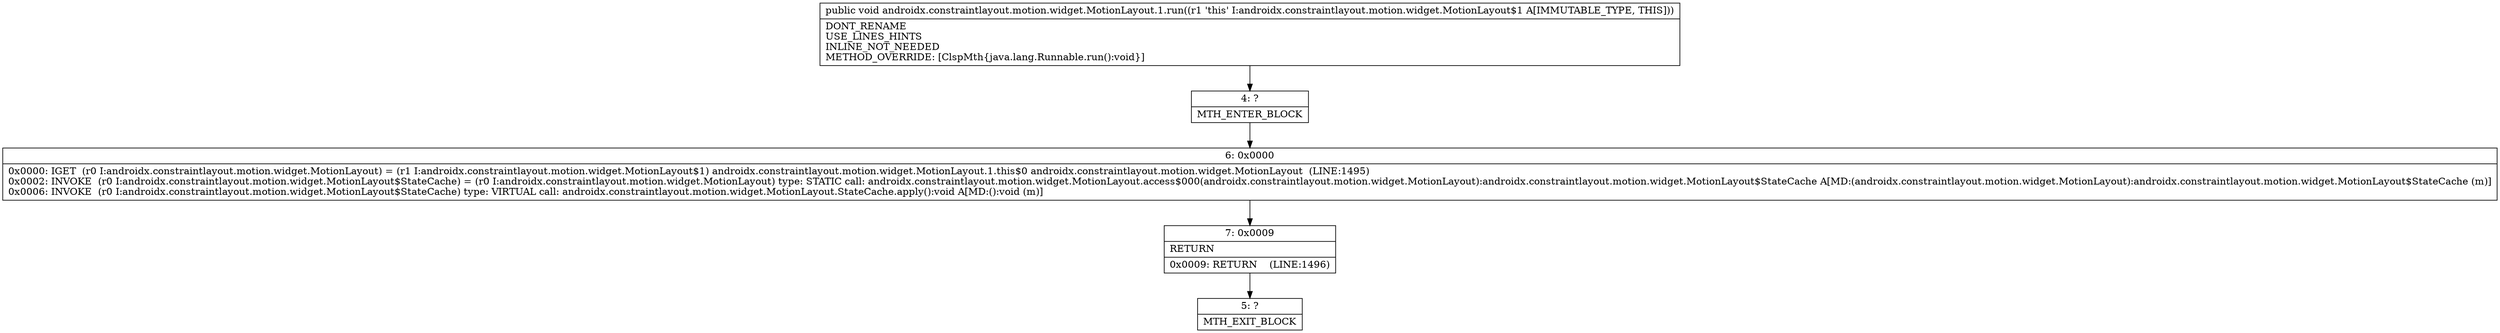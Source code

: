 digraph "CFG forandroidx.constraintlayout.motion.widget.MotionLayout.1.run()V" {
Node_4 [shape=record,label="{4\:\ ?|MTH_ENTER_BLOCK\l}"];
Node_6 [shape=record,label="{6\:\ 0x0000|0x0000: IGET  (r0 I:androidx.constraintlayout.motion.widget.MotionLayout) = (r1 I:androidx.constraintlayout.motion.widget.MotionLayout$1) androidx.constraintlayout.motion.widget.MotionLayout.1.this$0 androidx.constraintlayout.motion.widget.MotionLayout  (LINE:1495)\l0x0002: INVOKE  (r0 I:androidx.constraintlayout.motion.widget.MotionLayout$StateCache) = (r0 I:androidx.constraintlayout.motion.widget.MotionLayout) type: STATIC call: androidx.constraintlayout.motion.widget.MotionLayout.access$000(androidx.constraintlayout.motion.widget.MotionLayout):androidx.constraintlayout.motion.widget.MotionLayout$StateCache A[MD:(androidx.constraintlayout.motion.widget.MotionLayout):androidx.constraintlayout.motion.widget.MotionLayout$StateCache (m)]\l0x0006: INVOKE  (r0 I:androidx.constraintlayout.motion.widget.MotionLayout$StateCache) type: VIRTUAL call: androidx.constraintlayout.motion.widget.MotionLayout.StateCache.apply():void A[MD:():void (m)]\l}"];
Node_7 [shape=record,label="{7\:\ 0x0009|RETURN\l|0x0009: RETURN    (LINE:1496)\l}"];
Node_5 [shape=record,label="{5\:\ ?|MTH_EXIT_BLOCK\l}"];
MethodNode[shape=record,label="{public void androidx.constraintlayout.motion.widget.MotionLayout.1.run((r1 'this' I:androidx.constraintlayout.motion.widget.MotionLayout$1 A[IMMUTABLE_TYPE, THIS]))  | DONT_RENAME\lUSE_LINES_HINTS\lINLINE_NOT_NEEDED\lMETHOD_OVERRIDE: [ClspMth\{java.lang.Runnable.run():void\}]\l}"];
MethodNode -> Node_4;Node_4 -> Node_6;
Node_6 -> Node_7;
Node_7 -> Node_5;
}

